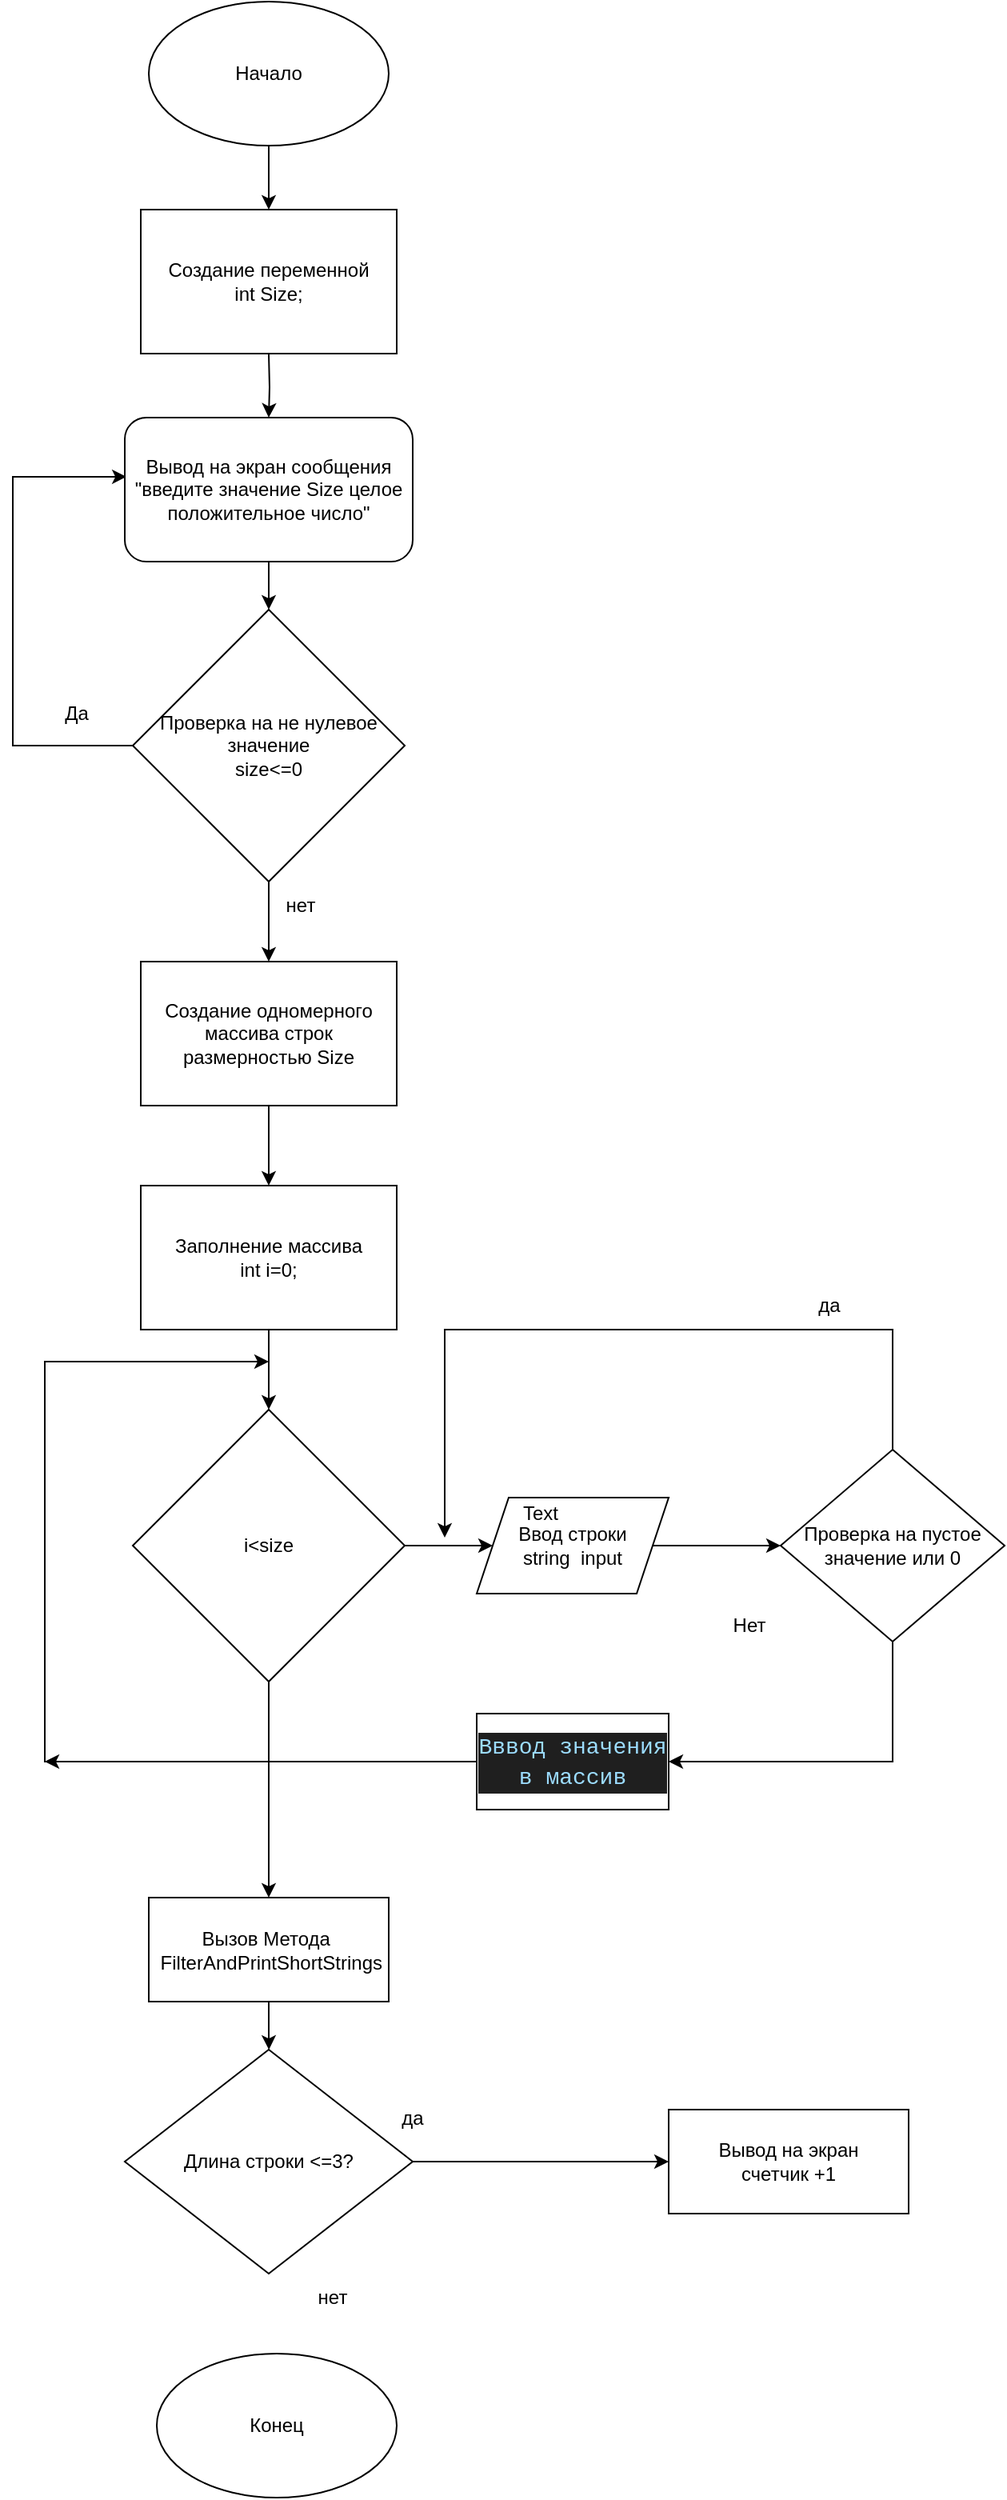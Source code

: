 <mxfile>
    <diagram name="Страница 1" id="5Q1sN1JS-lWK7QPDGiFl">
        <mxGraphModel dx="1138" dy="634" grid="1" gridSize="10" guides="1" tooltips="1" connect="1" arrows="1" fold="1" page="1" pageScale="1" pageWidth="827" pageHeight="1169" math="0" shadow="0">
            <root>
                <mxCell id="0"/>
                <mxCell id="1" parent="0"/>
                <mxCell id="ARfDHnbhjZwTY0l6dXyu-11" value="" style="edgeStyle=orthogonalEdgeStyle;rounded=0;orthogonalLoop=1;jettySize=auto;html=1;" parent="1" source="ARfDHnbhjZwTY0l6dXyu-1" edge="1">
                    <mxGeometry relative="1" as="geometry">
                        <mxPoint x="240" y="200" as="targetPoint"/>
                    </mxGeometry>
                </mxCell>
                <mxCell id="ARfDHnbhjZwTY0l6dXyu-1" value="Начало" style="ellipse;whiteSpace=wrap;html=1;" parent="1" vertex="1">
                    <mxGeometry x="165" y="70" width="150" height="90" as="geometry"/>
                </mxCell>
                <mxCell id="ARfDHnbhjZwTY0l6dXyu-2" value="Конец" style="ellipse;whiteSpace=wrap;html=1;" parent="1" vertex="1">
                    <mxGeometry x="170" y="1540" width="150" height="90" as="geometry"/>
                </mxCell>
                <mxCell id="ARfDHnbhjZwTY0l6dXyu-10" value="" style="edgeStyle=orthogonalEdgeStyle;rounded=0;orthogonalLoop=1;jettySize=auto;html=1;" parent="1" target="ARfDHnbhjZwTY0l6dXyu-5" edge="1">
                    <mxGeometry relative="1" as="geometry">
                        <mxPoint x="240" y="290" as="sourcePoint"/>
                    </mxGeometry>
                </mxCell>
                <mxCell id="ARfDHnbhjZwTY0l6dXyu-6" style="edgeStyle=orthogonalEdgeStyle;rounded=0;orthogonalLoop=1;jettySize=auto;html=1;entryX=0.006;entryY=0.411;entryDx=0;entryDy=0;entryPerimeter=0;" parent="1" source="ARfDHnbhjZwTY0l6dXyu-4" target="ARfDHnbhjZwTY0l6dXyu-5" edge="1">
                    <mxGeometry relative="1" as="geometry">
                        <mxPoint x="100" y="370" as="targetPoint"/>
                        <Array as="points">
                            <mxPoint x="80" y="535"/>
                            <mxPoint x="80" y="367"/>
                        </Array>
                    </mxGeometry>
                </mxCell>
                <mxCell id="ARfDHnbhjZwTY0l6dXyu-4" value="Проверка на не нулевое значение&lt;br&gt;size&amp;lt;=0" style="rhombus;whiteSpace=wrap;html=1;" parent="1" vertex="1">
                    <mxGeometry x="155" y="450" width="170" height="170" as="geometry"/>
                </mxCell>
                <mxCell id="ARfDHnbhjZwTY0l6dXyu-9" value="" style="edgeStyle=orthogonalEdgeStyle;rounded=0;orthogonalLoop=1;jettySize=auto;html=1;" parent="1" source="ARfDHnbhjZwTY0l6dXyu-5" target="ARfDHnbhjZwTY0l6dXyu-4" edge="1">
                    <mxGeometry relative="1" as="geometry"/>
                </mxCell>
                <mxCell id="ARfDHnbhjZwTY0l6dXyu-5" value="Вывод на экран сообщения &quot;введите значение Size целое положительное число&quot;" style="rounded=1;whiteSpace=wrap;html=1;" parent="1" vertex="1">
                    <mxGeometry x="150" y="330" width="180" height="90" as="geometry"/>
                </mxCell>
                <mxCell id="ARfDHnbhjZwTY0l6dXyu-7" value="" style="endArrow=classic;html=1;rounded=0;" parent="1" edge="1">
                    <mxGeometry width="50" height="50" relative="1" as="geometry">
                        <mxPoint x="240" y="620" as="sourcePoint"/>
                        <mxPoint x="240" y="670" as="targetPoint"/>
                    </mxGeometry>
                </mxCell>
                <mxCell id="ARfDHnbhjZwTY0l6dXyu-8" value="Да" style="text;html=1;strokeColor=none;fillColor=none;align=center;verticalAlign=middle;whiteSpace=wrap;rounded=0;" parent="1" vertex="1">
                    <mxGeometry x="90" y="500" width="60" height="30" as="geometry"/>
                </mxCell>
                <mxCell id="ARfDHnbhjZwTY0l6dXyu-13" value="Создание переменной&lt;br style=&quot;border-color: var(--border-color);&quot;&gt;int Size;" style="rounded=0;whiteSpace=wrap;html=1;" parent="1" vertex="1">
                    <mxGeometry x="160" y="200" width="160" height="90" as="geometry"/>
                </mxCell>
                <mxCell id="Ja42zUwm9ALjJapP7Coj-5" value="" style="edgeStyle=orthogonalEdgeStyle;rounded=0;orthogonalLoop=1;jettySize=auto;html=1;" parent="1" source="ARfDHnbhjZwTY0l6dXyu-14" target="Ja42zUwm9ALjJapP7Coj-3" edge="1">
                    <mxGeometry relative="1" as="geometry"/>
                </mxCell>
                <mxCell id="ARfDHnbhjZwTY0l6dXyu-14" value="Создание одномерного массива строк размерностью Size" style="rounded=0;whiteSpace=wrap;html=1;" parent="1" vertex="1">
                    <mxGeometry x="160" y="670" width="160" height="90" as="geometry"/>
                </mxCell>
                <mxCell id="ARfDHnbhjZwTY0l6dXyu-15" value="нет" style="text;html=1;strokeColor=none;fillColor=none;align=center;verticalAlign=middle;whiteSpace=wrap;rounded=0;" parent="1" vertex="1">
                    <mxGeometry x="230" y="620" width="60" height="30" as="geometry"/>
                </mxCell>
                <mxCell id="Ja42zUwm9ALjJapP7Coj-18" style="edgeStyle=orthogonalEdgeStyle;rounded=0;orthogonalLoop=1;jettySize=auto;html=1;exitX=0.5;exitY=0;exitDx=0;exitDy=0;" parent="1" source="Ja42zUwm9ALjJapP7Coj-1" edge="1">
                    <mxGeometry relative="1" as="geometry">
                        <mxPoint x="350" y="1030" as="targetPoint"/>
                        <Array as="points">
                            <mxPoint x="630" y="900"/>
                            <mxPoint x="350" y="900"/>
                        </Array>
                    </mxGeometry>
                </mxCell>
                <mxCell id="Ja42zUwm9ALjJapP7Coj-20" style="edgeStyle=orthogonalEdgeStyle;rounded=0;orthogonalLoop=1;jettySize=auto;html=1;exitX=0.5;exitY=1;exitDx=0;exitDy=0;entryX=1;entryY=0.5;entryDx=0;entryDy=0;" parent="1" source="Ja42zUwm9ALjJapP7Coj-1" target="Ja42zUwm9ALjJapP7Coj-10" edge="1">
                    <mxGeometry relative="1" as="geometry">
                        <mxPoint x="430" y="1110" as="targetPoint"/>
                        <Array as="points">
                            <mxPoint x="630" y="1170"/>
                        </Array>
                    </mxGeometry>
                </mxCell>
                <mxCell id="Ja42zUwm9ALjJapP7Coj-1" value="Проверка на пустое значение или 0" style="rhombus;whiteSpace=wrap;html=1;" parent="1" vertex="1">
                    <mxGeometry x="560" y="975" width="140" height="120" as="geometry"/>
                </mxCell>
                <mxCell id="Ja42zUwm9ALjJapP7Coj-9" value="" style="edgeStyle=orthogonalEdgeStyle;rounded=0;orthogonalLoop=1;jettySize=auto;html=1;" parent="1" source="Ja42zUwm9ALjJapP7Coj-3" target="Ja42zUwm9ALjJapP7Coj-7" edge="1">
                    <mxGeometry relative="1" as="geometry"/>
                </mxCell>
                <mxCell id="Ja42zUwm9ALjJapP7Coj-3" value="Заполнение массива&lt;br&gt;int i=0;" style="rounded=0;whiteSpace=wrap;html=1;" parent="1" vertex="1">
                    <mxGeometry x="160" y="810" width="160" height="90" as="geometry"/>
                </mxCell>
                <mxCell id="Ja42zUwm9ALjJapP7Coj-14" value="" style="edgeStyle=orthogonalEdgeStyle;rounded=0;orthogonalLoop=1;jettySize=auto;html=1;" parent="1" source="Ja42zUwm9ALjJapP7Coj-7" edge="1">
                    <mxGeometry relative="1" as="geometry">
                        <mxPoint x="380" y="1035" as="targetPoint"/>
                    </mxGeometry>
                </mxCell>
                <mxCell id="Ja42zUwm9ALjJapP7Coj-24" value="" style="edgeStyle=orthogonalEdgeStyle;rounded=0;orthogonalLoop=1;jettySize=auto;html=1;" parent="1" source="Ja42zUwm9ALjJapP7Coj-7" target="Ja42zUwm9ALjJapP7Coj-23" edge="1">
                    <mxGeometry relative="1" as="geometry"/>
                </mxCell>
                <mxCell id="Ja42zUwm9ALjJapP7Coj-7" value="i&amp;lt;size" style="rhombus;whiteSpace=wrap;html=1;" parent="1" vertex="1">
                    <mxGeometry x="155" y="950" width="170" height="170" as="geometry"/>
                </mxCell>
                <mxCell id="Ja42zUwm9ALjJapP7Coj-16" style="edgeStyle=orthogonalEdgeStyle;rounded=0;orthogonalLoop=1;jettySize=auto;html=1;exitX=0;exitY=0.5;exitDx=0;exitDy=0;" parent="1" source="Ja42zUwm9ALjJapP7Coj-10" edge="1">
                    <mxGeometry relative="1" as="geometry">
                        <mxPoint x="240" y="920" as="targetPoint"/>
                        <Array as="points">
                            <mxPoint x="100" y="1170"/>
                            <mxPoint x="100" y="920"/>
                        </Array>
                    </mxGeometry>
                </mxCell>
                <mxCell id="5" style="edgeStyle=none;html=1;" edge="1" parent="1" source="Ja42zUwm9ALjJapP7Coj-10">
                    <mxGeometry relative="1" as="geometry">
                        <mxPoint x="100" y="1170" as="targetPoint"/>
                    </mxGeometry>
                </mxCell>
                <mxCell id="Ja42zUwm9ALjJapP7Coj-10" value="&lt;div style=&quot;background-color: rgb(31, 31, 31); font-family: Consolas, &amp;quot;Courier New&amp;quot;, monospace; font-size: 14px; line-height: 19px;&quot;&gt;&lt;font color=&quot;#9cdcfe&quot;&gt;Вввод значения в массив&lt;/font&gt;&lt;/div&gt;" style="whiteSpace=wrap;html=1;" parent="1" vertex="1">
                    <mxGeometry x="370" y="1140" width="120" height="60" as="geometry"/>
                </mxCell>
                <mxCell id="Ja42zUwm9ALjJapP7Coj-17" style="edgeStyle=orthogonalEdgeStyle;rounded=0;orthogonalLoop=1;jettySize=auto;html=1;exitX=1;exitY=0.5;exitDx=0;exitDy=0;" parent="1" source="Ja42zUwm9ALjJapP7Coj-15" target="Ja42zUwm9ALjJapP7Coj-1" edge="1">
                    <mxGeometry relative="1" as="geometry"/>
                </mxCell>
                <mxCell id="Ja42zUwm9ALjJapP7Coj-15" value="Ввод строки&lt;br&gt;string&amp;nbsp; input" style="shape=parallelogram;perimeter=parallelogramPerimeter;whiteSpace=wrap;html=1;fixedSize=1;" parent="1" vertex="1">
                    <mxGeometry x="370" y="1005" width="120" height="60" as="geometry"/>
                </mxCell>
                <mxCell id="Ja42zUwm9ALjJapP7Coj-19" value="да" style="text;html=1;align=center;verticalAlign=middle;resizable=0;points=[];autosize=1;strokeColor=none;fillColor=none;" parent="1" vertex="1">
                    <mxGeometry x="570" y="870" width="40" height="30" as="geometry"/>
                </mxCell>
                <mxCell id="Ja42zUwm9ALjJapP7Coj-21" value="Text" style="text;html=1;strokeColor=none;fillColor=none;align=center;verticalAlign=middle;whiteSpace=wrap;rounded=0;" parent="1" vertex="1">
                    <mxGeometry x="380" y="1000" width="60" height="30" as="geometry"/>
                </mxCell>
                <mxCell id="Ja42zUwm9ALjJapP7Coj-22" value="Нет" style="text;html=1;align=center;verticalAlign=middle;resizable=0;points=[];autosize=1;strokeColor=none;fillColor=none;" parent="1" vertex="1">
                    <mxGeometry x="520" y="1070" width="40" height="30" as="geometry"/>
                </mxCell>
                <mxCell id="Ja42zUwm9ALjJapP7Coj-26" value="" style="edgeStyle=orthogonalEdgeStyle;rounded=0;orthogonalLoop=1;jettySize=auto;html=1;" parent="1" source="Ja42zUwm9ALjJapP7Coj-23" edge="1">
                    <mxGeometry relative="1" as="geometry">
                        <mxPoint x="240.091" y="1350.078" as="targetPoint"/>
                    </mxGeometry>
                </mxCell>
                <mxCell id="Ja42zUwm9ALjJapP7Coj-23" value="Вызов Метода&amp;nbsp;&lt;br&gt;&lt;div&gt;&amp;nbsp;FilterAndPrintShortStrings&lt;/div&gt;" style="whiteSpace=wrap;html=1;" parent="1" vertex="1">
                    <mxGeometry x="165" y="1255" width="150" height="65" as="geometry"/>
                </mxCell>
                <mxCell id="Ja42zUwm9ALjJapP7Coj-31" value="" style="edgeStyle=orthogonalEdgeStyle;rounded=0;orthogonalLoop=1;jettySize=auto;html=1;" parent="1" target="Ja42zUwm9ALjJapP7Coj-27" edge="1">
                    <mxGeometry relative="1" as="geometry">
                        <mxPoint x="310" y="1410" as="sourcePoint"/>
                        <Array as="points">
                            <mxPoint x="310" y="1420"/>
                        </Array>
                    </mxGeometry>
                </mxCell>
                <mxCell id="Ja42zUwm9ALjJapP7Coj-27" value="Вывод на экран&lt;br&gt;счетчик +1" style="whiteSpace=wrap;html=1;" parent="1" vertex="1">
                    <mxGeometry x="490" y="1387.5" width="150" height="65" as="geometry"/>
                </mxCell>
                <mxCell id="Ja42zUwm9ALjJapP7Coj-32" value="да" style="text;html=1;strokeColor=none;fillColor=none;align=center;verticalAlign=middle;whiteSpace=wrap;rounded=0;" parent="1" vertex="1">
                    <mxGeometry x="300" y="1377.5" width="60" height="30" as="geometry"/>
                </mxCell>
                <mxCell id="Ja42zUwm9ALjJapP7Coj-34" value="нет" style="text;html=1;strokeColor=none;fillColor=none;align=center;verticalAlign=middle;whiteSpace=wrap;rounded=0;" parent="1" vertex="1">
                    <mxGeometry x="250" y="1490" width="60" height="30" as="geometry"/>
                </mxCell>
                <mxCell id="4" value="Длина строки &amp;lt;=3?" style="rhombus;whiteSpace=wrap;html=1;" parent="1" vertex="1">
                    <mxGeometry x="150" y="1350" width="180" height="140" as="geometry"/>
                </mxCell>
            </root>
        </mxGraphModel>
    </diagram>
</mxfile>